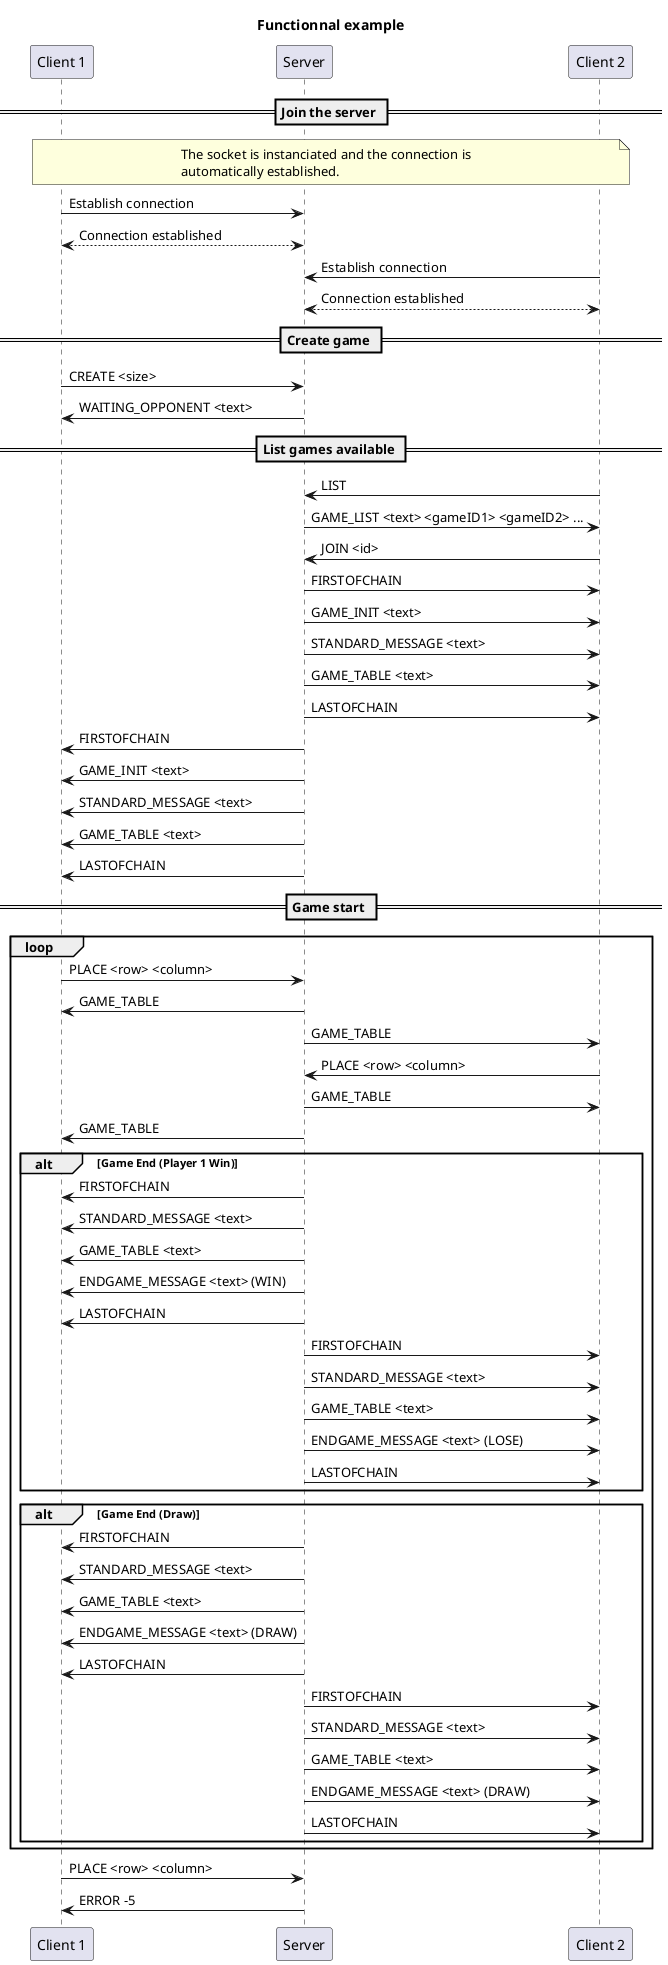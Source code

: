 @startuml

title "Functionnal example"

participant "Client 1" as c1
participant "Server" as s
participant "Client 2" as c2

== Join the server ==

note over c1, c2
The socket is instanciated and the connection is
automatically established.
end note

c1->s : Establish connection
c1<-->s : Connection established

c2->s : Establish connection
c2<-->s : Connection established


== Create game ==

c1->s: CREATE <size>
s->c1: WAITING_OPPONENT <text>

== List games available ==

c2->s: LIST
s->c2: GAME_LIST <text> <gameID1> <gameID2> ...

c2->s: JOIN <id>

s->c2: FIRSTOFCHAIN
s->c2: GAME_INIT <text>
s->c2: STANDARD_MESSAGE <text>
s->c2: GAME_TABLE <text>
s->c2: LASTOFCHAIN

s->c1: FIRSTOFCHAIN
s->c1: GAME_INIT <text>
s->c1: STANDARD_MESSAGE <text>
s->c1: GAME_TABLE <text>
s->c1: LASTOFCHAIN

== Game start ==

loop


    c1->s: PLACE <row> <column>
    s->c1: GAME_TABLE
    s->c2: GAME_TABLE

    c2->s: PLACE <row> <column>
    s->c2: GAME_TABLE
    s->c1: GAME_TABLE

    alt Game End (Player 1 Win)
            s -> c1:FIRSTOFCHAIN
            s -> c1:STANDARD_MESSAGE <text>
            s -> c1:GAME_TABLE <text>
            s -> c1:ENDGAME_MESSAGE <text> (WIN)
            s -> c1:LASTOFCHAIN
            s -> c2:FIRSTOFCHAIN
            s -> c2:STANDARD_MESSAGE <text>
            s -> c2:GAME_TABLE <text>
            s -> c2:ENDGAME_MESSAGE <text> (LOSE)
            s -> c2:LASTOFCHAIN
        end

        alt Game End (Draw)
            s -> c1:FIRSTOFCHAIN
            s -> c1:STANDARD_MESSAGE <text>
            s -> c1:GAME_TABLE <text>
            s -> c1:ENDGAME_MESSAGE <text> (DRAW)
            s -> c1:LASTOFCHAIN
            s -> c2:FIRSTOFCHAIN
            s -> c2:STANDARD_MESSAGE <text>
            s -> c2:GAME_TABLE <text>
            s -> c2:ENDGAME_MESSAGE <text> (DRAW)
            s -> c2:LASTOFCHAIN
        end

end

    c1->s: PLACE <row> <column>
    s->c1: ERROR -5




@enduml
